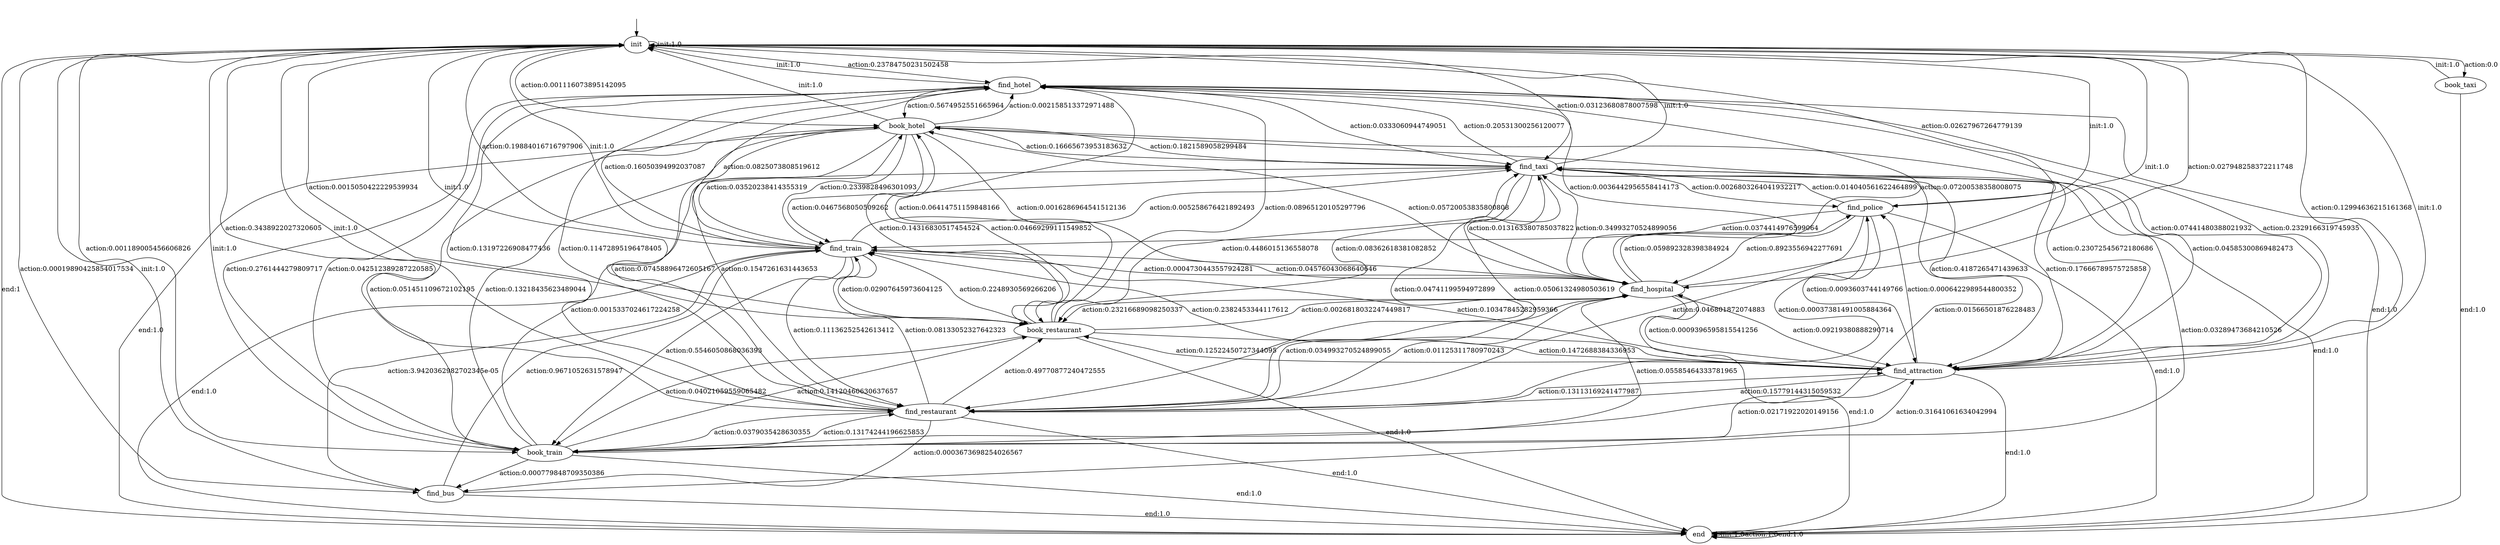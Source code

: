digraph learned_mdp {
s0 [label="init"];
s1 [label="find_hotel"];
s2 [label="book_hotel"];
s3 [label="find_train"];
s4 [label="book_train"];
s5 [label="find_attraction"];
s6 [label="find_restaurant"];
s7 [label="book_restaurant"];
s8 [label="find_hospital"];
s9 [label="book_taxi"];
s10 [label="find_taxi"];
s11 [label="find_bus"];
s12 [label="find_police"];
s13 [label="end"];
s0 -> s0  [label="init:1.0"];
s0 -> s1  [label="action:0.23784750231502458"];
s0 -> s2  [label="action:0.001116073895142095"];
s0 -> s3  [label="action:0.19884016716797906"];
s0 -> s4  [label="action:0.001189005456606826"];
s0 -> s5  [label="action:0.12994636215161368"];
s0 -> s6  [label="action:0.3438922027320605"];
s0 -> s7  [label="action:0.0015050422229539934"];
s0 -> s8  [label="action:0.027948258372211748"];
s0 -> s9  [label="action:0.0"];
s0 -> s10  [label="action:0.03123680878007598"];
s0 -> s11  [label="action:0.00019890425854017534"];
s0 -> s12  [label="action:0.02627967264779139"];
s0 -> s13  [label="end:1"];
s1 -> s0  [label="init:1.0"];
s1 -> s2  [label="action:0.5674952551665964"];
s1 -> s3  [label="action:0.0825073808519612"];
s1 -> s4  [label="action:0.042512389287220585"];
s1 -> s5  [label="action:0.07441480388021932"];
s1 -> s6  [label="action:0.13197226908477436"];
s1 -> s7  [label="action:0.06414751159848166"];
s1 -> s8  [label="action:0.0036442956558414173"];
s1 -> s10  [label="action:0.0333060944749051"];
s1 -> s13 [label="end:1.0"];
s2 -> s0  [label="init:1.0"];
s2 -> s1  [label="action:0.002158513372971488"];
s2 -> s3  [label="action:0.2339828496301093"];
s2 -> s4  [label="action:0.051451109672102195"];
s2 -> s5  [label="action:0.23072545672180686"];
s2 -> s6  [label="action:0.1547261631443653"];
s2 -> s7  [label="action:0.14316830517454524"];
s2 -> s8  [label="action:0.0016286964541512136"];
s2 -> s10  [label="action:0.1821589058299484"];
s2 -> s13 [label="end:1.0"];
s3 -> s0  [label="init:1.0"];
s3 -> s1  [label="action:0.16050394992037087"];
s3 -> s2  [label="action:0.03520238414355319"];
s3 -> s4  [label="action:0.5546050868036393"];
s3 -> s5  [label="action:0.10347845282959366"];
s3 -> s6  [label="action:0.11136252542613412"];
s3 -> s7  [label="action:0.02907645973604125"];
s3 -> s8  [label="action:0.0004730443557924281"];
s3 -> s10  [label="action:0.005258676421892493"];
s3 -> s11  [label="action:3.9420362982702345e-05"];
s3 -> s13 [label="end:1.0"];
s4 -> s0  [label="init:1.0"];
s4 -> s1  [label="action:0.2761444279809717"];
s4 -> s2  [label="action:0.13218435623489044"];
s4 -> s5  [label="action:0.31641061634042994"];
s4 -> s6  [label="action:0.13174244196625853"];
s4 -> s7  [label="action:0.14120460630637657"];
s4 -> s10  [label="action:0.0015337024617224258"];
s4 -> s11  [label="action:0.000779848709350386"];
s4 -> s13 [label="end:1.0"];
s5 -> s0  [label="init:1.0"];
s5 -> s1  [label="action:0.2329166319745935"];
s5 -> s2  [label="action:0.04585300869482473"];
s5 -> s3  [label="action:0.2382453344117612"];
s5 -> s4  [label="action:0.02171922020149156"];
s5 -> s6  [label="action:0.15779144315059532"];
s5 -> s7  [label="action:0.12522450727344095"];
s5 -> s8  [label="action:0.0009396595815541256"];
s5 -> s10  [label="action:0.17666789575725858"];
s5 -> s12  [label="action:0.0006422989544800352"];
s5 -> s13 [label="end:1.0"];
s6 -> s0  [label="init:1.0"];
s6 -> s1  [label="action:0.11472895196478405"];
s6 -> s2  [label="action:0.07458896472605167"];
s6 -> s3  [label="action:0.08133052327642323"];
s6 -> s4  [label="action:0.0379035428630355"];
s6 -> s5  [label="action:0.13113169241477987"];
s6 -> s7  [label="action:0.49770877240472555"];
s6 -> s8  [label="action:0.01125311780970243"];
s6 -> s10  [label="action:0.05061324980503619"];
s6 -> s11  [label="action:0.0003673698254026567"];
s6 -> s12  [label="action:0.00037381491005884364"];
s6 -> s13 [label="end:1.0"];
s7 -> s0  [label="init:1.0"];
s7 -> s1  [label="action:0.08965120105297796"];
s7 -> s2  [label="action:0.04669299111549852"];
s7 -> s3  [label="action:0.2248930569266206"];
s7 -> s4  [label="action:0.04021059559065482"];
s7 -> s5  [label="action:0.1472688384336953"];
s7 -> s8  [label="action:0.0026818032247449817"];
s7 -> s10  [label="action:0.4486015136558078"];
s7 -> s13 [label="end:1.0"];
s8 -> s0  [label="init:1.0"];
s8 -> s1  [label="action:0.07200538358008075"];
s8 -> s2  [label="action:0.05720053835800808"];
s8 -> s3  [label="action:0.04576043068640646"];
s8 -> s4  [label="action:0.05585464333781965"];
s8 -> s5  [label="action:0.09219380888290714"];
s8 -> s6  [label="action:0.034993270524899055"];
s8 -> s7  [label="action:0.23216689098250337"];
s8 -> s10  [label="action:0.34993270524899056"];
s8 -> s12  [label="action:0.059892328398384924"];
s8 -> s13 [label="end:1.0"];
s9 -> s0  [label="init:1.0"];
s9 -> s13 [label="end:1.0"];
s10 -> s0  [label="init:1.0"];
s10 -> s1  [label="action:0.20531300256120077"];
s10 -> s2  [label="action:0.16665673953183632"];
s10 -> s3  [label="action:0.0467568050509262"];
s10 -> s4  [label="action:0.01566501876228483"];
s10 -> s5  [label="action:0.4187265471439633"];
s10 -> s6  [label="action:0.04741199594972899"];
s10 -> s7  [label="action:0.08362618381082852"];
s10 -> s8  [label="action:0.013163380785037822"];
s10 -> s12  [label="action:0.0026803264041932217"];
s10 -> s13 [label="end:1.0"];
s11 -> s0  [label="init:1.0"];
s11 -> s3  [label="action:0.9671052631578947"];
s11 -> s10  [label="action:0.03289473684210526"];
s11 -> s13 [label="end:1.0"];
s12 -> s0  [label="init:1.0"];
s12 -> s3  [label="action:0.0374414976599064"];
s12 -> s5  [label="action:0.0093603744149766"];
s12 -> s6  [label="action:0.046801872074883"];
s12 -> s8  [label="action:0.8923556942277691"];
s12 -> s10  [label="action:0.014040561622464899"];
s12 -> s13 [label="end:1.0"];
s13 -> s13 [label="init:1.0"];
s13 -> s13  [label="action:1.0"];
s13 -> s13  [label="end:1.0"];
__start0 [label="", shape=none];
__start0 -> s0  [label=""];
}